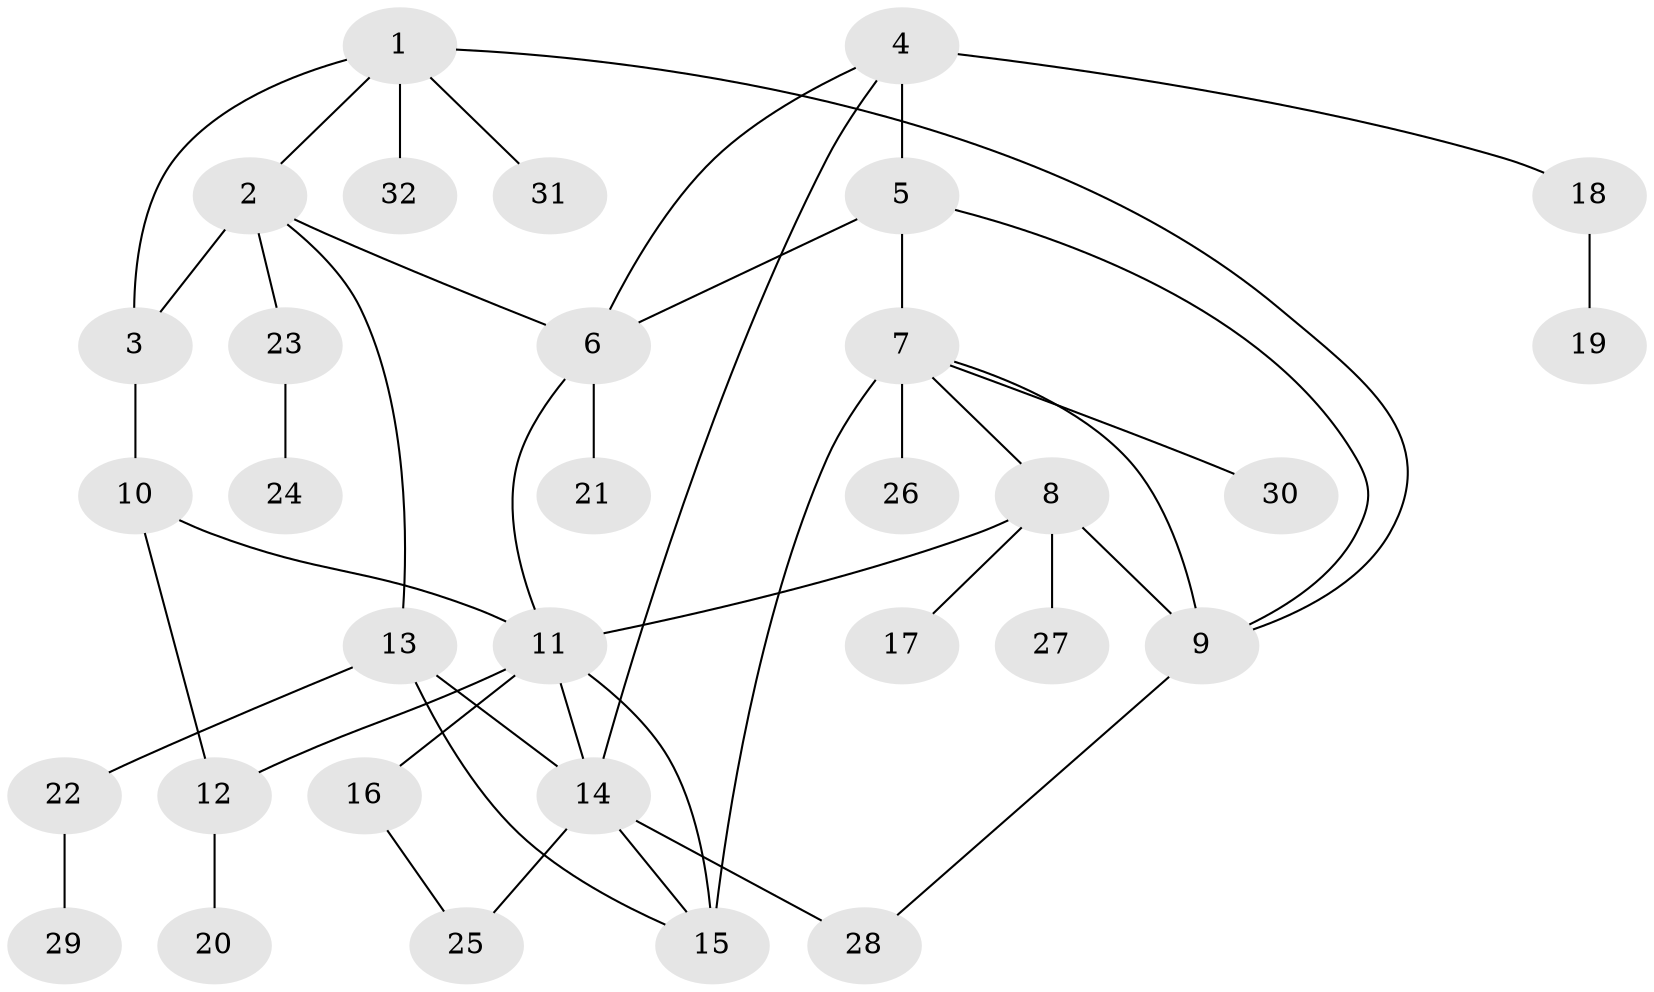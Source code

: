 // original degree distribution, {6: 0.09836065573770492, 3: 0.03278688524590164, 4: 0.03278688524590164, 7: 0.01639344262295082, 9: 0.01639344262295082, 5: 0.06557377049180328, 8: 0.01639344262295082, 1: 0.5245901639344263, 2: 0.19672131147540983}
// Generated by graph-tools (version 1.1) at 2025/37/03/09/25 02:37:19]
// undirected, 32 vertices, 46 edges
graph export_dot {
graph [start="1"]
  node [color=gray90,style=filled];
  1;
  2;
  3;
  4;
  5;
  6;
  7;
  8;
  9;
  10;
  11;
  12;
  13;
  14;
  15;
  16;
  17;
  18;
  19;
  20;
  21;
  22;
  23;
  24;
  25;
  26;
  27;
  28;
  29;
  30;
  31;
  32;
  1 -- 2 [weight=1.0];
  1 -- 3 [weight=1.0];
  1 -- 9 [weight=1.0];
  1 -- 31 [weight=1.0];
  1 -- 32 [weight=1.0];
  2 -- 3 [weight=1.0];
  2 -- 6 [weight=1.0];
  2 -- 13 [weight=1.0];
  2 -- 23 [weight=1.0];
  3 -- 10 [weight=2.0];
  4 -- 5 [weight=1.0];
  4 -- 6 [weight=1.0];
  4 -- 14 [weight=1.0];
  4 -- 18 [weight=2.0];
  5 -- 6 [weight=1.0];
  5 -- 7 [weight=1.0];
  5 -- 9 [weight=1.0];
  6 -- 11 [weight=1.0];
  6 -- 21 [weight=2.0];
  7 -- 8 [weight=1.0];
  7 -- 9 [weight=1.0];
  7 -- 15 [weight=3.0];
  7 -- 26 [weight=1.0];
  7 -- 30 [weight=1.0];
  8 -- 9 [weight=1.0];
  8 -- 11 [weight=1.0];
  8 -- 17 [weight=1.0];
  8 -- 27 [weight=1.0];
  9 -- 28 [weight=1.0];
  10 -- 11 [weight=1.0];
  10 -- 12 [weight=1.0];
  11 -- 12 [weight=1.0];
  11 -- 14 [weight=1.0];
  11 -- 15 [weight=1.0];
  11 -- 16 [weight=1.0];
  12 -- 20 [weight=2.0];
  13 -- 14 [weight=1.0];
  13 -- 15 [weight=1.0];
  13 -- 22 [weight=1.0];
  14 -- 15 [weight=1.0];
  14 -- 25 [weight=1.0];
  14 -- 28 [weight=1.0];
  16 -- 25 [weight=1.0];
  18 -- 19 [weight=1.0];
  22 -- 29 [weight=3.0];
  23 -- 24 [weight=1.0];
}
